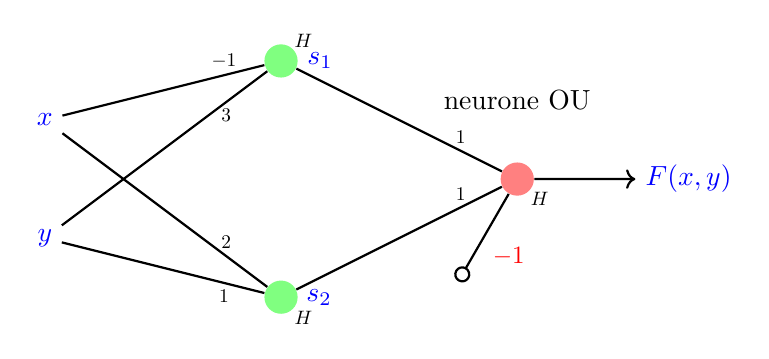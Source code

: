 % Figure after Kjell Magne Fauske
% http://www.texample.net/tikz/examples/neural-network/
\begin{tikzpicture}[scale=1.5]
   \def\layersep{2cm}
    \tikzstyle{every pin edge}=[thick]
    \tikzstyle{neuron}=[circle,fill=black!25,minimum size=12pt,inner sep=0pt]
    \tikzstyle{entree}=[];
    \tikzstyle{input neuron}=[neuron, fill=green!50];
    \tikzstyle{output neuron}=[neuron, fill=red!50];
    \tikzstyle{hidden neuron}=[neuron, fill=blue!50];
    \tikzstyle{annot} = [text width=4em, text centered]

% Entree
\node[entree,blue] (E-1) at (-\layersep,-1) {$x$};
\node[entree,blue] (E-2) at (-\layersep,-2) {$y$};

% Premiere couche
\node[input neuron] (I-1) at (0,-0.5) {};
\node[input neuron] (I-2) at (0,-2.5) {};

\node[above right=0.8ex,scale=0.7] at (I-1) {$H$};
\node[below right=0.8ex,scale=0.7] at (I-2) {$H$};

\node[right=1.4ex,blue] at (I-1) {$s_1$};
\node[right=1.3ex,blue] at (I-2) {$s_2$};

%Seconde couche et sortie
\node[output neuron] (O) at (\layersep,-1.5 cm) {};
\node[below right=0.8ex,scale=0.7] at (O) {$H$};

% Arrete et poids
 \path[thick] (E-1) edge node[pos=0.8,above,scale=0.7]{$-1$} (I-1) ;
 \path[thick] (E-2) edge node[pos=0.8,below,scale=0.7]{$3$} (I-1);
% \draw[-o,thick] (I-1) to node[midway,below right,scale=0.7]{$2$} ++ (-120:1);

 \path[thick] (E-1) edge node[pos=0.8,above,scale=0.7]{$2$} (I-2);
 \path[thick] (E-2) edge node[pos=0.8,below,scale=0.7]{$1$} (I-2);
 %\draw[-o,thick] (I-2) to node[midway,below right,scale=0.7]{$2$} ++ (-160:1);

 \path[thick] (I-1) edge node[pos=0.8,above,scale=0.7]{$1$} (O);
 \path[thick] (I-2) edge node[pos=0.8,above,scale=0.7]{$1$}(O);
 \draw[-o,thick] (O) to node[midway,below right,scale=0.9,red]{$-1$} ++ (-120:1) ;

% Sortie
 \draw[->,thick] (O)-- ++(1,0) node[right,blue]{$F(x,y)$};

\node at (O)[above=5ex]{neurone OU};
\end{tikzpicture}  